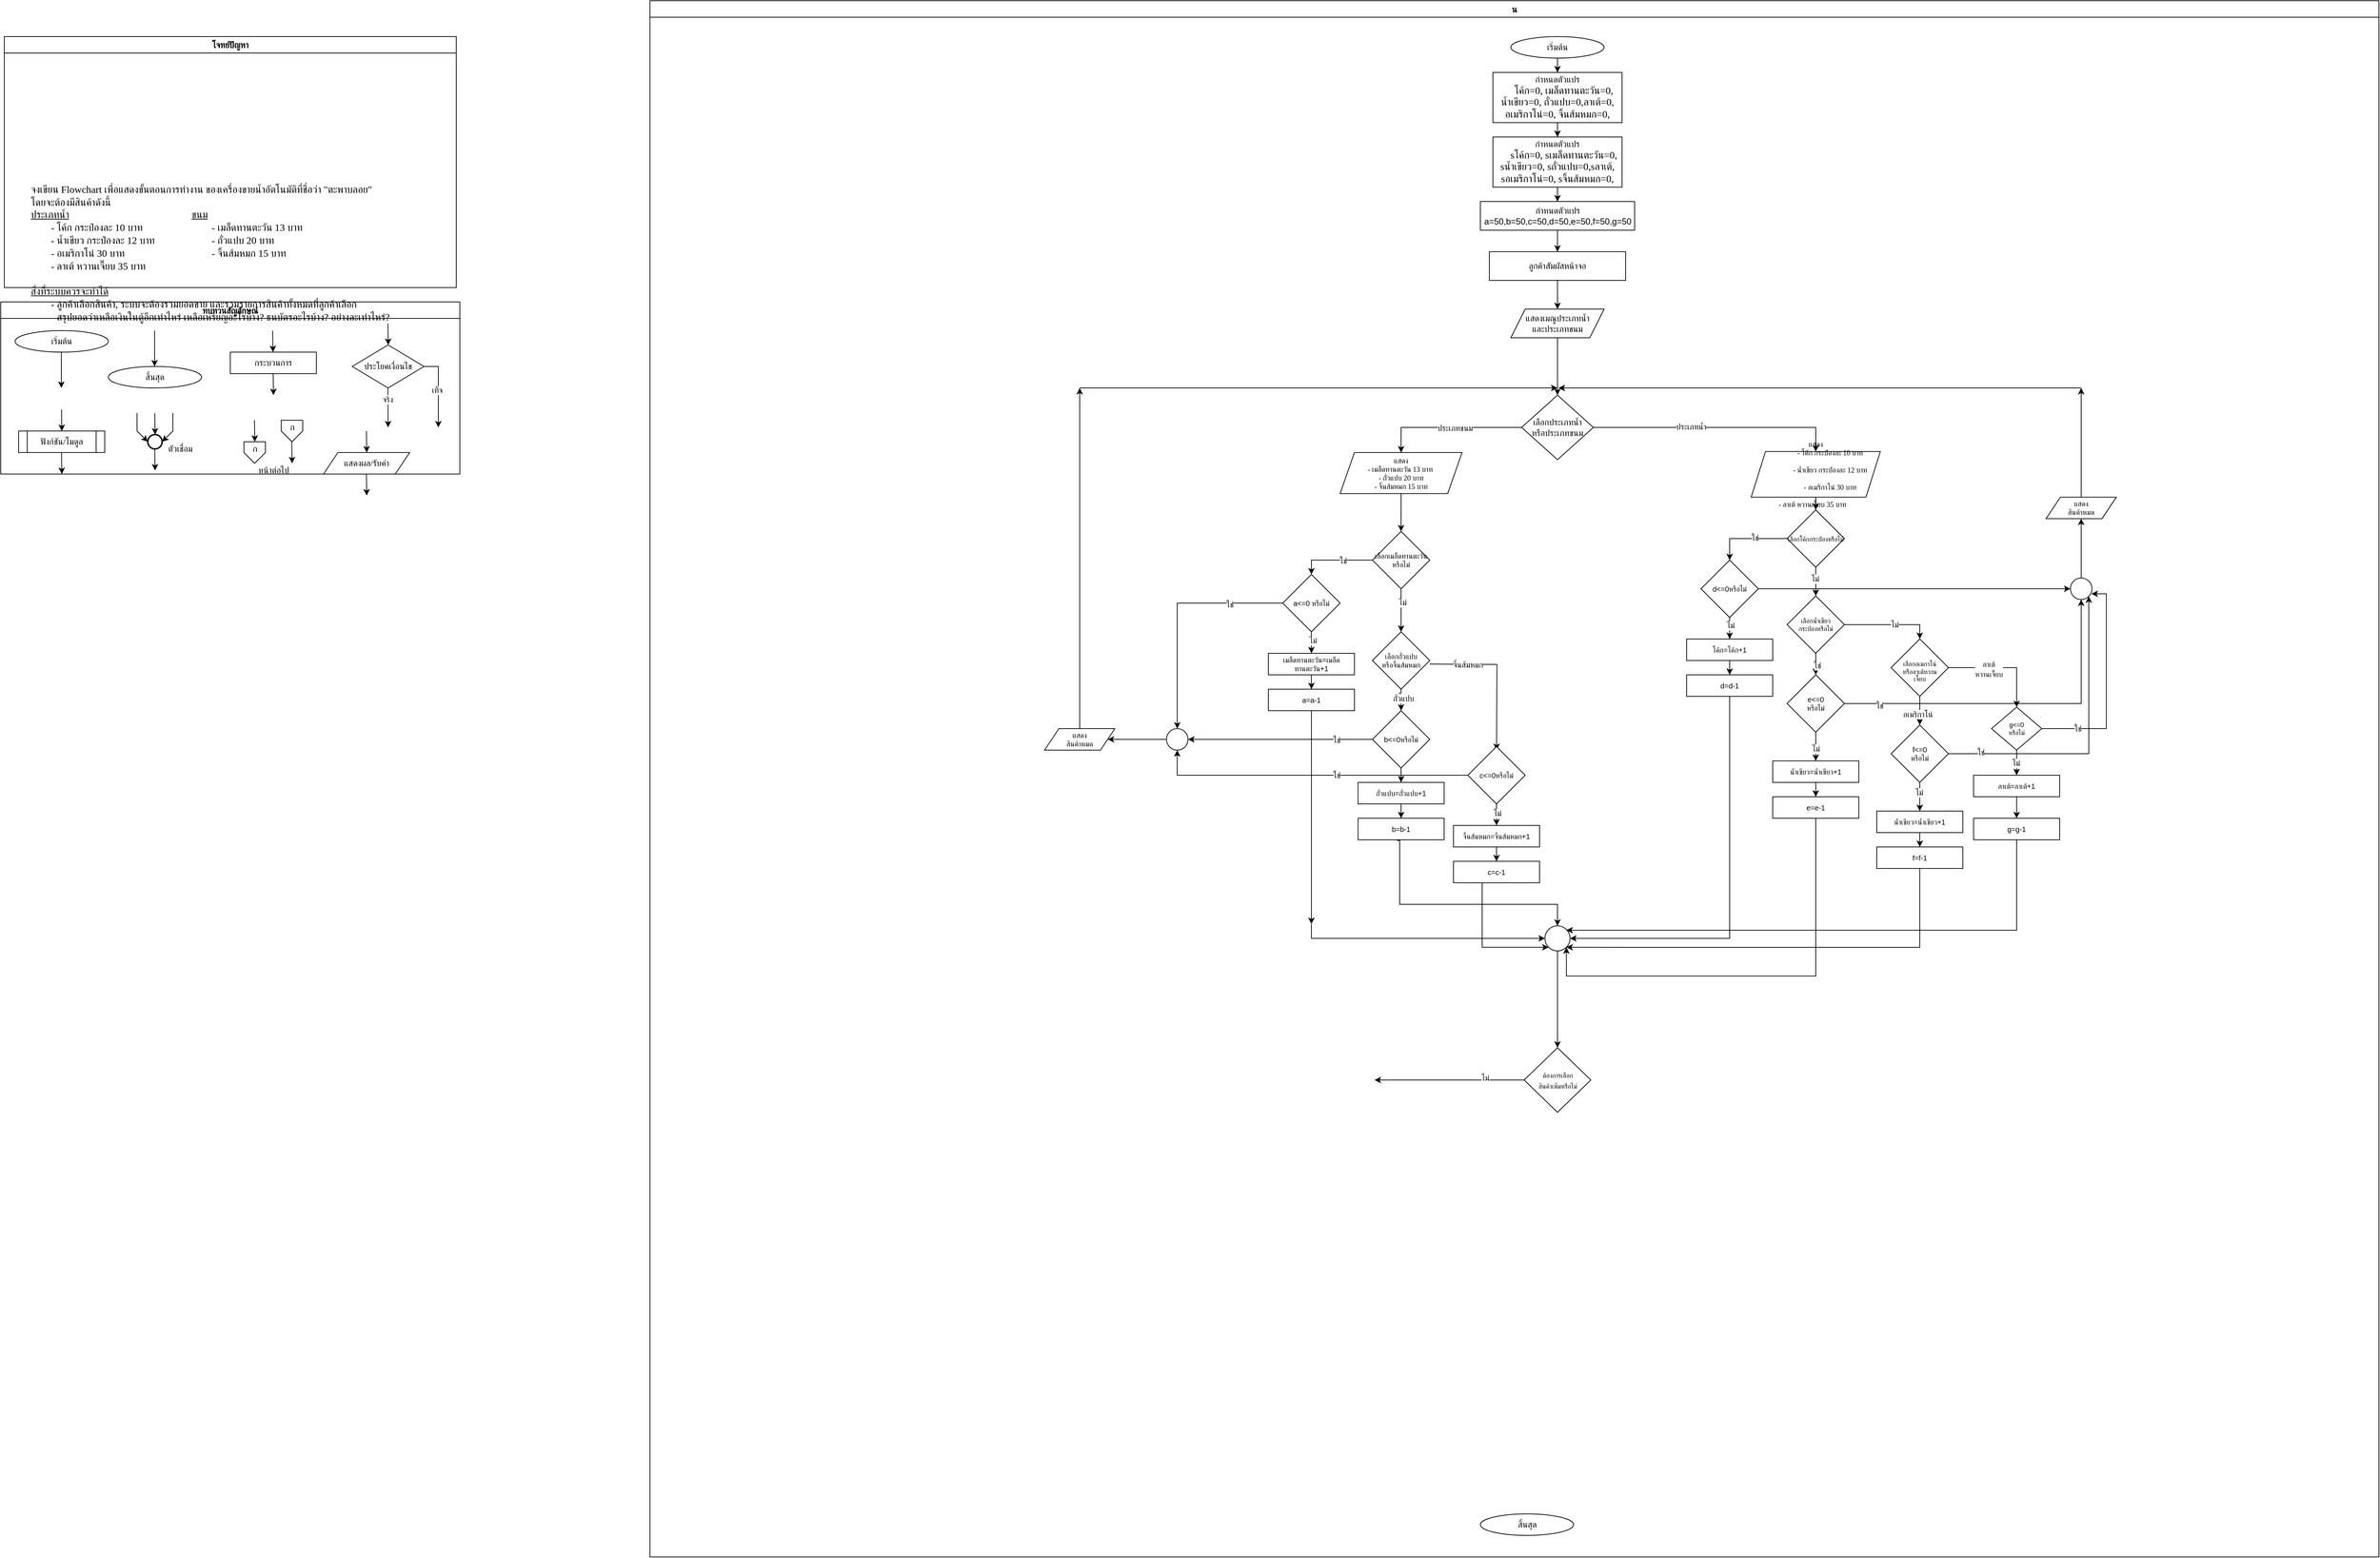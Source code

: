 <mxfile version="28.0.4">
  <diagram name="Page-1" id="Xa4HiU06uu2VXl8qRVdY">
    <mxGraphModel dx="4051" dy="2982" grid="1" gridSize="10" guides="1" tooltips="1" connect="1" arrows="1" fold="1" page="1" pageScale="1" pageWidth="850" pageHeight="1100" math="0" shadow="0">
      <root>
        <mxCell id="0" />
        <mxCell id="1" parent="0" />
        <mxCell id="of-Or63fq2WvLNfduHY4-37" value="&lt;font data-font-src=&quot;https://fonts.googleapis.com/css?family=Sarabun&quot; face=&quot;Sarabun&quot;&gt;โจทย์ปัญหา&lt;/font&gt;" style="swimlane;whiteSpace=wrap;html=1;" parent="1" vertex="1">
          <mxGeometry x="-2040" y="-1070" width="630" height="350" as="geometry" />
        </mxCell>
        <mxCell id="of-Or63fq2WvLNfduHY4-34" value="น" style="swimlane;fontFamily=Sarabun;fontSource=https%3A%2F%2Ffonts.googleapis.com%2Fcss%3Ffamily%3DSarabun;" parent="1" vertex="1">
          <mxGeometry x="-1140" y="-1120" width="2410" height="2170" as="geometry" />
        </mxCell>
        <mxCell id="of-Or63fq2WvLNfduHY4-40" value="" style="edgeStyle=orthogonalEdgeStyle;rounded=0;orthogonalLoop=1;jettySize=auto;html=1;" parent="of-Or63fq2WvLNfduHY4-34" source="of-Or63fq2WvLNfduHY4-35" target="of-Or63fq2WvLNfduHY4-39" edge="1">
          <mxGeometry relative="1" as="geometry" />
        </mxCell>
        <mxCell id="of-Or63fq2WvLNfduHY4-35" value="&lt;font data-font-src=&quot;https://fonts.googleapis.com/css?family=Sarabun&quot; face=&quot;Sarabun&quot;&gt;เริ่มต้น&lt;/font&gt;" style="ellipse;whiteSpace=wrap;html=1;fontStyle=0" parent="of-Or63fq2WvLNfduHY4-34" vertex="1">
          <mxGeometry x="1200" y="50" width="130" height="30" as="geometry" />
        </mxCell>
        <mxCell id="of-Or63fq2WvLNfduHY4-36" value="&lt;font face=&quot;Sarabun&quot;&gt;สิ้นสุด&lt;/font&gt;" style="ellipse;whiteSpace=wrap;html=1;" parent="of-Or63fq2WvLNfduHY4-34" vertex="1">
          <mxGeometry x="1157.5" y="2110" width="130" height="30" as="geometry" />
        </mxCell>
        <mxCell id="WRIfh3sDyCiLUNuFMf4n-94" value="" style="edgeStyle=orthogonalEdgeStyle;rounded=0;orthogonalLoop=1;jettySize=auto;html=1;" edge="1" parent="of-Or63fq2WvLNfduHY4-34" source="of-Or63fq2WvLNfduHY4-39" target="of-Or63fq2WvLNfduHY4-47">
          <mxGeometry relative="1" as="geometry" />
        </mxCell>
        <mxCell id="of-Or63fq2WvLNfduHY4-39" value="กำหนดตัวแปร&lt;div&gt;&lt;span style=&quot;font-family: Sarabun; font-size: 14px; text-align: left; text-wrap-mode: nowrap;&quot;&gt;&amp;nbsp; &amp;nbsp; &amp;nbsp;โค้ก=0,&amp;nbsp;&lt;/span&gt;&lt;span style=&quot;font-family: Sarabun; font-size: 14px; text-align: left; text-wrap-mode: nowrap;&quot;&gt;เมล็ดทานตะวัน=0,&lt;/span&gt;&lt;br style=&quot;font-family: Sarabun; font-size: 14px; text-align: left; text-wrap-mode: nowrap;&quot;&gt;&lt;span style=&quot;font-family: Sarabun; font-size: 14px; text-align: left; text-wrap-mode: nowrap;&quot;&gt;น้ำเขียว=0,&amp;nbsp;&lt;/span&gt;&lt;span style=&quot;font-family: Sarabun; font-size: 14px; text-align: left; text-wrap-mode: nowrap;&quot;&gt;ถั่วแปบ=0,&lt;/span&gt;&lt;span style=&quot;font-family: Sarabun; font-size: 14px; text-align: left; text-wrap-mode: nowrap;&quot;&gt;ลาเต้=0,&lt;/span&gt;&lt;br style=&quot;font-family: Sarabun; font-size: 14px; text-align: left; text-wrap-mode: nowrap;&quot;&gt;&lt;span style=&quot;font-family: Sarabun; font-size: 14px; text-align: left; text-wrap-mode: nowrap;&quot;&gt;อเมริกาโน่=0,&amp;nbsp;&lt;/span&gt;&lt;span style=&quot;font-family: Sarabun; font-size: 14px; text-align: left; text-wrap-mode: nowrap;&quot;&gt;จิ้นส้มหมก=&lt;/span&gt;&lt;span style=&quot;font-family: Sarabun; font-size: 14px; text-align: left; text-wrap-mode: nowrap; background-color: transparent; color: light-dark(rgb(0, 0, 0), rgb(255, 255, 255));&quot;&gt;0,&lt;/span&gt;&lt;/div&gt;" style="whiteSpace=wrap;html=1;fontStyle=0" parent="of-Or63fq2WvLNfduHY4-34" vertex="1">
          <mxGeometry x="1175" y="100" width="180" height="70" as="geometry" />
        </mxCell>
        <mxCell id="of-Or63fq2WvLNfduHY4-104" value="" style="edgeStyle=orthogonalEdgeStyle;rounded=0;orthogonalLoop=1;jettySize=auto;html=1;" parent="of-Or63fq2WvLNfduHY4-34" source="of-Or63fq2WvLNfduHY4-47" target="of-Or63fq2WvLNfduHY4-103" edge="1">
          <mxGeometry relative="1" as="geometry" />
        </mxCell>
        <mxCell id="of-Or63fq2WvLNfduHY4-47" value="กำหนดตัวแปร&lt;div&gt;&lt;span style=&quot;font-family: Sarabun; font-size: 14px; text-align: left; text-wrap-mode: nowrap;&quot;&gt;&amp;nbsp; &amp;nbsp; &amp;nbsp;sโค้ก=0, s&lt;/span&gt;&lt;span style=&quot;font-family: Sarabun; font-size: 14px; text-align: left; text-wrap-mode: nowrap;&quot;&gt;เมล็ดทานตะวัน=0,&lt;/span&gt;&lt;br style=&quot;font-family: Sarabun; font-size: 14px; text-align: left; text-wrap-mode: nowrap;&quot;&gt;&lt;span style=&quot;font-family: Sarabun; font-size: 14px; text-align: left; text-wrap-mode: nowrap;&quot;&gt;sน้ำเขียว=0, s&lt;/span&gt;&lt;span style=&quot;font-family: Sarabun; font-size: 14px; text-align: left; text-wrap-mode: nowrap;&quot;&gt;ถั่วแปบ=0,sลาเต้,&lt;/span&gt;&lt;br style=&quot;font-family: Sarabun; font-size: 14px; text-align: left; text-wrap-mode: nowrap;&quot;&gt;&lt;span style=&quot;font-family: Sarabun; font-size: 14px; text-align: left; text-wrap-mode: nowrap;&quot;&gt;sอเมริกาโน่=0, s&lt;/span&gt;&lt;span style=&quot;font-family: Sarabun; font-size: 14px; text-align: left; text-wrap-mode: nowrap;&quot;&gt;จิ้นส้มหมก=0,&lt;/span&gt;&lt;/div&gt;" style="whiteSpace=wrap;html=1;fontStyle=0" parent="of-Or63fq2WvLNfduHY4-34" vertex="1">
          <mxGeometry x="1175" y="190" width="180" height="70" as="geometry" />
        </mxCell>
        <mxCell id="WRIfh3sDyCiLUNuFMf4n-103" value="" style="edgeStyle=orthogonalEdgeStyle;rounded=0;orthogonalLoop=1;jettySize=auto;html=1;" edge="1" parent="of-Or63fq2WvLNfduHY4-34" source="of-Or63fq2WvLNfduHY4-50" target="of-Or63fq2WvLNfduHY4-52">
          <mxGeometry relative="1" as="geometry" />
        </mxCell>
        <mxCell id="of-Or63fq2WvLNfduHY4-50" value="&lt;span&gt;ลูกค้าสัมผัสหน้าจอ&lt;/span&gt;" style="whiteSpace=wrap;html=1;fontStyle=0" parent="of-Or63fq2WvLNfduHY4-34" vertex="1">
          <mxGeometry x="1170" y="350" width="190" height="40" as="geometry" />
        </mxCell>
        <mxCell id="WRIfh3sDyCiLUNuFMf4n-97" value="" style="edgeStyle=orthogonalEdgeStyle;rounded=0;orthogonalLoop=1;jettySize=auto;html=1;entryX=0.5;entryY=0;entryDx=0;entryDy=0;" edge="1" parent="of-Or63fq2WvLNfduHY4-34" source="of-Or63fq2WvLNfduHY4-52" target="of-Or63fq2WvLNfduHY4-54">
          <mxGeometry relative="1" as="geometry">
            <mxPoint x="1265" y="570" as="targetPoint" />
          </mxGeometry>
        </mxCell>
        <mxCell id="of-Or63fq2WvLNfduHY4-52" value="&lt;div&gt;&lt;br&gt;&lt;/div&gt;&lt;div&gt;&lt;span style=&quot;background-color: transparent; color: light-dark(rgb(0, 0, 0), rgb(255, 255, 255));&quot;&gt;แสดงเมณูประเภทน้ำ&lt;/span&gt;&lt;/div&gt;&lt;div&gt;และประเภทขนม&lt;br&gt;&lt;div&gt;&lt;br&gt;&lt;/div&gt;&lt;/div&gt;" style="shape=parallelogram;perimeter=parallelogramPerimeter;whiteSpace=wrap;html=1;fixedSize=1;" parent="of-Or63fq2WvLNfduHY4-34" vertex="1">
          <mxGeometry x="1200" y="430" width="130" height="40" as="geometry" />
        </mxCell>
        <mxCell id="of-Or63fq2WvLNfduHY4-61" value="" style="edgeStyle=orthogonalEdgeStyle;rounded=0;orthogonalLoop=1;jettySize=auto;html=1;entryX=0.5;entryY=0;entryDx=0;entryDy=0;" parent="of-Or63fq2WvLNfduHY4-34" source="of-Or63fq2WvLNfduHY4-54" target="of-Or63fq2WvLNfduHY4-60" edge="1">
          <mxGeometry relative="1" as="geometry" />
        </mxCell>
        <mxCell id="of-Or63fq2WvLNfduHY4-64" value="ประเภทขนม" style="edgeLabel;html=1;align=center;verticalAlign=middle;resizable=0;points=[];" parent="of-Or63fq2WvLNfduHY4-61" vertex="1" connectable="0">
          <mxGeometry x="-0.085" y="1" relative="1" as="geometry">
            <mxPoint as="offset" />
          </mxGeometry>
        </mxCell>
        <mxCell id="of-Or63fq2WvLNfduHY4-63" value="" style="edgeStyle=orthogonalEdgeStyle;rounded=0;orthogonalLoop=1;jettySize=auto;html=1;entryX=0.5;entryY=0;entryDx=0;entryDy=0;exitX=1;exitY=0.5;exitDx=0;exitDy=0;" parent="of-Or63fq2WvLNfduHY4-34" source="of-Or63fq2WvLNfduHY4-54" target="of-Or63fq2WvLNfduHY4-62" edge="1">
          <mxGeometry relative="1" as="geometry">
            <mxPoint x="1460" y="600" as="sourcePoint" />
            <mxPoint x="1655" y="600" as="targetPoint" />
          </mxGeometry>
        </mxCell>
        <mxCell id="of-Or63fq2WvLNfduHY4-65" value="ประเภทน้ำ" style="edgeLabel;html=1;align=center;verticalAlign=middle;resizable=0;points=[];" parent="of-Or63fq2WvLNfduHY4-63" vertex="1" connectable="0">
          <mxGeometry x="-0.211" y="1" relative="1" as="geometry">
            <mxPoint as="offset" />
          </mxGeometry>
        </mxCell>
        <mxCell id="of-Or63fq2WvLNfduHY4-54" value="เลือกประเภทน้ำ&lt;div&gt;หรือประเภทขนม&lt;/div&gt;" style="rhombus;whiteSpace=wrap;html=1;" parent="of-Or63fq2WvLNfduHY4-34" vertex="1">
          <mxGeometry x="1215" y="550" width="100" height="90" as="geometry" />
        </mxCell>
        <mxCell id="of-Or63fq2WvLNfduHY4-67" value="" style="edgeStyle=orthogonalEdgeStyle;rounded=0;orthogonalLoop=1;jettySize=auto;html=1;" parent="of-Or63fq2WvLNfduHY4-34" source="of-Or63fq2WvLNfduHY4-60" target="of-Or63fq2WvLNfduHY4-66" edge="1">
          <mxGeometry relative="1" as="geometry" />
        </mxCell>
        <mxCell id="of-Or63fq2WvLNfduHY4-60" value="&lt;font&gt;แสดง&lt;/font&gt;&lt;div&gt;&lt;font&gt;&lt;span style=&quot;font-family: Sarabun; text-align: left; text-wrap-mode: nowrap;&quot;&gt;- เมล็ดทานตะวัน 13 บาท&amp;nbsp;&lt;/span&gt;&lt;br style=&quot;font-family: Sarabun; text-align: left; text-wrap-mode: nowrap;&quot;&gt;&lt;span style=&quot;font-family: Sarabun; text-align: left; text-wrap-mode: nowrap;&quot;&gt;- ถั่วแปบ 20 บาท&lt;/span&gt;&lt;br style=&quot;font-family: Sarabun; text-align: left; text-wrap-mode: nowrap;&quot;&gt;&lt;span style=&quot;font-family: Sarabun; text-align: left; text-wrap-mode: nowrap;&quot;&gt;- จิ้นส้มหมก 15 บาท&lt;/span&gt;&lt;/font&gt;&lt;/div&gt;" style="shape=parallelogram;perimeter=parallelogramPerimeter;whiteSpace=wrap;html=1;fixedSize=1;fontSize=10;" parent="of-Or63fq2WvLNfduHY4-34" vertex="1">
          <mxGeometry x="962" y="630.0" width="170" height="57.19" as="geometry" />
        </mxCell>
        <mxCell id="of-Or63fq2WvLNfduHY4-110" value="" style="edgeStyle=orthogonalEdgeStyle;rounded=0;orthogonalLoop=1;jettySize=auto;html=1;" parent="of-Or63fq2WvLNfduHY4-34" source="of-Or63fq2WvLNfduHY4-62" target="of-Or63fq2WvLNfduHY4-68" edge="1">
          <mxGeometry relative="1" as="geometry" />
        </mxCell>
        <mxCell id="of-Or63fq2WvLNfduHY4-62" value="&lt;font&gt;แสดง&lt;/font&gt;&lt;div&gt;&lt;span style=&quot;font-family: Sarabun; text-align: left; text-wrap-mode: nowrap;&quot;&gt;&amp;nbsp; &amp;nbsp; &amp;nbsp; &amp;nbsp; &amp;nbsp; &amp;nbsp; &amp;nbsp; &amp;nbsp; - โค้ก กระป๋องละ 10 บาท&lt;/span&gt;&lt;span style=&quot;font-family: Sarabun; text-align: left; white-space: pre;&quot;&gt;&#x9;&lt;/span&gt;&lt;span style=&quot;font-family: Sarabun; text-align: left; white-space: pre;&quot;&gt;&#x9;&lt;/span&gt;&lt;span style=&quot;font-family: Sarabun; text-align: left; white-space: pre;&quot;&gt;&#x9;&lt;/span&gt;&lt;span style=&quot;font-family: Sarabun; text-align: left; white-space: pre;&quot;&gt;&#x9;&lt;/span&gt;&lt;br style=&quot;font-family: Sarabun; text-align: left; text-wrap-mode: nowrap;&quot;&gt;&lt;span style=&quot;font-family: Sarabun; text-align: left; text-wrap-mode: nowrap;&quot;&gt;&amp;nbsp; &lt;span style=&quot;white-space: pre;&quot;&gt;&#x9;&lt;/span&gt;&lt;span style=&quot;white-space: pre;&quot;&gt;&#x9;&lt;/span&gt;- น้ำเขียว กระป๋องละ 12 บาท&lt;/span&gt;&lt;span style=&quot;font-family: Sarabun; text-align: left; white-space: pre;&quot;&gt;&#x9;&lt;/span&gt;&lt;span style=&quot;font-family: Sarabun; text-align: left; white-space: pre;&quot;&gt;&#x9;&lt;/span&gt;&lt;span style=&quot;font-family: Sarabun; text-align: left; white-space: pre;&quot;&gt;&#x9;&lt;/span&gt;&lt;br style=&quot;font-family: Sarabun; text-align: left; text-wrap-mode: nowrap;&quot;&gt;&lt;span style=&quot;font-family: Sarabun; text-align: left; text-wrap-mode: nowrap;&quot;&gt;&lt;span style=&quot;white-space: pre;&quot;&gt;&#x9;&lt;/span&gt;&lt;span style=&quot;white-space: pre;&quot;&gt;&#x9;&lt;/span&gt;- อเมริกาโน่ 30 บาท&lt;/span&gt;&lt;span style=&quot;font-family: Sarabun; text-align: left; white-space: pre;&quot;&gt;&#x9;&lt;/span&gt;&lt;span style=&quot;font-family: Sarabun; text-align: left; white-space: pre;&quot;&gt;&#x9;&lt;/span&gt;&lt;span style=&quot;font-family: Sarabun; text-align: left; white-space: pre;&quot;&gt;&#x9;&lt;/span&gt;&lt;span style=&quot;font-family: Sarabun; text-align: left; white-space: pre;&quot;&gt;&#x9;&lt;/span&gt;&lt;span style=&quot;font-family: Sarabun; text-align: left; white-space: pre;&quot;&gt;&#x9;&lt;/span&gt;&lt;/div&gt;&lt;div style=&quot;text-align: center;&quot;&gt;&lt;span style=&quot;background-color: transparent; color: light-dark(rgb(0, 0, 0), rgb(255, 255, 255)); text-align: left;&quot;&gt;&amp;nbsp; &amp;nbsp;&lt;/span&gt;&lt;span style=&quot;background-color: transparent; color: light-dark(rgb(0, 0, 0), rgb(255, 255, 255)); text-wrap-mode: nowrap; font-family: Sarabun; text-align: left;&quot;&gt;- ลาเต้ หวานเจี๊ยบ 35 บาท&lt;/span&gt;&lt;span style=&quot;background-color: transparent; color: light-dark(rgb(0, 0, 0), rgb(255, 255, 255)); font-family: Sarabun; text-align: left; white-space: pre;&quot;&gt;&#x9;&lt;/span&gt;&lt;/div&gt;" style="shape=parallelogram;perimeter=parallelogramPerimeter;whiteSpace=wrap;html=1;fixedSize=1;fontSize=10;" parent="of-Or63fq2WvLNfduHY4-34" vertex="1">
          <mxGeometry x="1535" y="628.6" width="180" height="63.59" as="geometry" />
        </mxCell>
        <mxCell id="of-Or63fq2WvLNfduHY4-115" value="" style="edgeStyle=orthogonalEdgeStyle;rounded=0;orthogonalLoop=1;jettySize=auto;html=1;entryX=0.5;entryY=0;entryDx=0;entryDy=0;" parent="of-Or63fq2WvLNfduHY4-34" source="of-Or63fq2WvLNfduHY4-66" target="of-Or63fq2WvLNfduHY4-114" edge="1">
          <mxGeometry relative="1" as="geometry" />
        </mxCell>
        <mxCell id="of-Or63fq2WvLNfduHY4-116" value="ใช่" style="edgeLabel;html=1;align=center;verticalAlign=middle;resizable=0;points=[];" parent="of-Or63fq2WvLNfduHY4-115" vertex="1" connectable="0">
          <mxGeometry x="-0.209" y="1" relative="1" as="geometry">
            <mxPoint as="offset" />
          </mxGeometry>
        </mxCell>
        <mxCell id="of-Or63fq2WvLNfduHY4-118" value="" style="edgeStyle=orthogonalEdgeStyle;rounded=0;orthogonalLoop=1;jettySize=auto;html=1;" parent="of-Or63fq2WvLNfduHY4-34" source="of-Or63fq2WvLNfduHY4-66" target="of-Or63fq2WvLNfduHY4-117" edge="1">
          <mxGeometry relative="1" as="geometry" />
        </mxCell>
        <mxCell id="of-Or63fq2WvLNfduHY4-119" value="ไม่" style="edgeLabel;html=1;align=center;verticalAlign=middle;resizable=0;points=[];" parent="of-Or63fq2WvLNfduHY4-118" vertex="1" connectable="0">
          <mxGeometry x="-0.387" y="2" relative="1" as="geometry">
            <mxPoint as="offset" />
          </mxGeometry>
        </mxCell>
        <mxCell id="of-Or63fq2WvLNfduHY4-66" value="เลือกเมล็ดทานตะวัน&lt;div&gt;หรือไม่&lt;/div&gt;" style="rhombus;whiteSpace=wrap;html=1;fontSize=10;" parent="of-Or63fq2WvLNfduHY4-34" vertex="1">
          <mxGeometry x="1007" y="740.005" width="80" height="80" as="geometry" />
        </mxCell>
        <mxCell id="of-Or63fq2WvLNfduHY4-108" value="" style="edgeStyle=orthogonalEdgeStyle;rounded=0;orthogonalLoop=1;jettySize=auto;html=1;entryX=0.5;entryY=0;entryDx=0;entryDy=0;" parent="of-Or63fq2WvLNfduHY4-34" source="of-Or63fq2WvLNfduHY4-68" edge="1" target="WRIfh3sDyCiLUNuFMf4n-5">
          <mxGeometry relative="1" as="geometry">
            <mxPoint x="1625" y="845" as="targetPoint" />
          </mxGeometry>
        </mxCell>
        <mxCell id="WRIfh3sDyCiLUNuFMf4n-4" value="ไม่" style="edgeLabel;html=1;align=center;verticalAlign=middle;resizable=0;points=[];" vertex="1" connectable="0" parent="of-Or63fq2WvLNfduHY4-108">
          <mxGeometry x="-0.211" y="4" relative="1" as="geometry">
            <mxPoint x="-5" as="offset" />
          </mxGeometry>
        </mxCell>
        <mxCell id="WRIfh3sDyCiLUNuFMf4n-2" value="" style="edgeStyle=orthogonalEdgeStyle;rounded=0;orthogonalLoop=1;jettySize=auto;html=1;entryX=0.5;entryY=0;entryDx=0;entryDy=0;" edge="1" parent="of-Or63fq2WvLNfduHY4-34" source="of-Or63fq2WvLNfduHY4-68" target="WRIfh3sDyCiLUNuFMf4n-1">
          <mxGeometry relative="1" as="geometry" />
        </mxCell>
        <mxCell id="WRIfh3sDyCiLUNuFMf4n-3" value="ใช่" style="edgeLabel;html=1;align=center;verticalAlign=middle;resizable=0;points=[];" vertex="1" connectable="0" parent="WRIfh3sDyCiLUNuFMf4n-2">
          <mxGeometry x="-0.179" y="-1" relative="1" as="geometry">
            <mxPoint as="offset" />
          </mxGeometry>
        </mxCell>
        <mxCell id="of-Or63fq2WvLNfduHY4-68" value="&lt;font style=&quot;font-size: 9px;&quot;&gt;เลือกโค้กกระป๋องหรือไม่&lt;/font&gt;" style="rhombus;whiteSpace=wrap;html=1;fontSize=10;" parent="of-Or63fq2WvLNfduHY4-34" vertex="1">
          <mxGeometry x="1585" y="709.995" width="80" height="80" as="geometry" />
        </mxCell>
        <mxCell id="WRIfh3sDyCiLUNuFMf4n-95" value="" style="edgeStyle=orthogonalEdgeStyle;rounded=0;orthogonalLoop=1;jettySize=auto;html=1;" edge="1" parent="of-Or63fq2WvLNfduHY4-34" source="of-Or63fq2WvLNfduHY4-103" target="of-Or63fq2WvLNfduHY4-50">
          <mxGeometry relative="1" as="geometry" />
        </mxCell>
        <mxCell id="of-Or63fq2WvLNfduHY4-103" value="&lt;div&gt;&lt;br&gt;&lt;/div&gt;กำหนดตัวแปร&lt;div&gt;a=50,b=50,c=50,d=50,e=50,f=50,g=50&lt;/div&gt;&lt;div&gt;&lt;br&gt;&lt;/div&gt;" style="rounded=0;whiteSpace=wrap;html=1;" parent="of-Or63fq2WvLNfduHY4-34" vertex="1">
          <mxGeometry x="1157.5" y="280" width="215" height="40" as="geometry" />
        </mxCell>
        <mxCell id="of-Or63fq2WvLNfduHY4-121" value="" style="edgeStyle=orthogonalEdgeStyle;rounded=0;orthogonalLoop=1;jettySize=auto;html=1;" parent="of-Or63fq2WvLNfduHY4-34" source="of-Or63fq2WvLNfduHY4-114" target="of-Or63fq2WvLNfduHY4-120" edge="1">
          <mxGeometry relative="1" as="geometry" />
        </mxCell>
        <mxCell id="of-Or63fq2WvLNfduHY4-125" value="ไม่" style="edgeLabel;html=1;align=center;verticalAlign=middle;resizable=0;points=[];" parent="of-Or63fq2WvLNfduHY4-121" vertex="1" connectable="0">
          <mxGeometry x="0.12" y="-2" relative="1" as="geometry">
            <mxPoint as="offset" />
          </mxGeometry>
        </mxCell>
        <mxCell id="of-Or63fq2WvLNfduHY4-191" value="" style="edgeStyle=orthogonalEdgeStyle;rounded=0;orthogonalLoop=1;jettySize=auto;html=1;entryX=0.5;entryY=0;entryDx=0;entryDy=0;" parent="of-Or63fq2WvLNfduHY4-34" source="of-Or63fq2WvLNfduHY4-114" target="of-Or63fq2WvLNfduHY4-193" edge="1">
          <mxGeometry relative="1" as="geometry">
            <mxPoint x="730" y="1020" as="targetPoint" />
          </mxGeometry>
        </mxCell>
        <mxCell id="of-Or63fq2WvLNfduHY4-192" value="ใช่" style="edgeLabel;html=1;align=center;verticalAlign=middle;resizable=0;points=[];" parent="of-Or63fq2WvLNfduHY4-191" vertex="1" connectable="0">
          <mxGeometry x="-0.13" y="2" relative="1" as="geometry">
            <mxPoint x="66" as="offset" />
          </mxGeometry>
        </mxCell>
        <mxCell id="of-Or63fq2WvLNfduHY4-114" value="a&amp;lt;=0 หรือไม่" style="rhombus;whiteSpace=wrap;html=1;fontSize=10;" parent="of-Or63fq2WvLNfduHY4-34" vertex="1">
          <mxGeometry x="882" y="800.005" width="80" height="80" as="geometry" />
        </mxCell>
        <mxCell id="of-Or63fq2WvLNfduHY4-129" value="" style="edgeStyle=orthogonalEdgeStyle;rounded=0;orthogonalLoop=1;jettySize=auto;html=1;entryX=0.5;entryY=0;entryDx=0;entryDy=0;" parent="of-Or63fq2WvLNfduHY4-34" edge="1">
          <mxGeometry relative="1" as="geometry">
            <mxPoint x="1087.002" y="925.003" as="sourcePoint" />
            <mxPoint x="1180.05" y="1044.95" as="targetPoint" />
          </mxGeometry>
        </mxCell>
        <mxCell id="of-Or63fq2WvLNfduHY4-182" value="จิ้นส้มหมก" style="edgeLabel;html=1;align=center;verticalAlign=middle;resizable=0;points=[];" parent="of-Or63fq2WvLNfduHY4-129" vertex="1" connectable="0">
          <mxGeometry x="-0.194" y="-2" relative="1" as="geometry">
            <mxPoint x="-33" y="-2" as="offset" />
          </mxGeometry>
        </mxCell>
        <mxCell id="of-Or63fq2WvLNfduHY4-132" value="" style="edgeStyle=orthogonalEdgeStyle;rounded=0;orthogonalLoop=1;jettySize=auto;html=1;" parent="of-Or63fq2WvLNfduHY4-34" source="of-Or63fq2WvLNfduHY4-117" target="of-Or63fq2WvLNfduHY4-131" edge="1">
          <mxGeometry relative="1" as="geometry" />
        </mxCell>
        <mxCell id="of-Or63fq2WvLNfduHY4-159" value="ใช่" style="edgeLabel;html=1;align=center;verticalAlign=middle;resizable=0;points=[];" parent="of-Or63fq2WvLNfduHY4-132" vertex="1" connectable="0">
          <mxGeometry x="0.171" y="-1" relative="1" as="geometry">
            <mxPoint as="offset" />
          </mxGeometry>
        </mxCell>
        <mxCell id="of-Or63fq2WvLNfduHY4-194" value="ถั่วแปบ" style="edgeLabel;html=1;align=center;verticalAlign=middle;resizable=0;points=[];" parent="of-Or63fq2WvLNfduHY4-132" vertex="1" connectable="0">
          <mxGeometry x="0.293" y="3" relative="1" as="geometry">
            <mxPoint as="offset" />
          </mxGeometry>
        </mxCell>
        <mxCell id="of-Or63fq2WvLNfduHY4-117" value="เลือกถั่วแปบ&lt;div&gt;หรือจิ้นส้มหมก&lt;/div&gt;" style="rhombus;whiteSpace=wrap;html=1;fontSize=10;" parent="of-Or63fq2WvLNfduHY4-34" vertex="1">
          <mxGeometry x="1007" y="880.005" width="80" height="80" as="geometry" />
        </mxCell>
        <mxCell id="of-Or63fq2WvLNfduHY4-127" value="" style="edgeStyle=orthogonalEdgeStyle;rounded=0;orthogonalLoop=1;jettySize=auto;html=1;" parent="of-Or63fq2WvLNfduHY4-34" source="of-Or63fq2WvLNfduHY4-120" target="of-Or63fq2WvLNfduHY4-126" edge="1">
          <mxGeometry relative="1" as="geometry" />
        </mxCell>
        <mxCell id="of-Or63fq2WvLNfduHY4-120" value="เมล็ดทานตะวัน=เมล็ดทานตะวัน+1" style="whiteSpace=wrap;html=1;fontSize=10;" parent="of-Or63fq2WvLNfduHY4-34" vertex="1">
          <mxGeometry x="862" y="910" width="120" height="30" as="geometry" />
        </mxCell>
        <mxCell id="of-Or63fq2WvLNfduHY4-198" value="" style="edgeStyle=orthogonalEdgeStyle;rounded=0;orthogonalLoop=1;jettySize=auto;html=1;" parent="of-Or63fq2WvLNfduHY4-34" source="of-Or63fq2WvLNfduHY4-122" edge="1">
          <mxGeometry relative="1" as="geometry">
            <mxPoint x="599" y="540" as="targetPoint" />
          </mxGeometry>
        </mxCell>
        <mxCell id="of-Or63fq2WvLNfduHY4-122" value="แสดง&lt;div&gt;สินค้าหมด&lt;/div&gt;" style="shape=parallelogram;perimeter=parallelogramPerimeter;whiteSpace=wrap;html=1;fixedSize=1;fontSize=10;" parent="of-Or63fq2WvLNfduHY4-34" vertex="1">
          <mxGeometry x="550" y="1015.01" width="98" height="30" as="geometry" />
        </mxCell>
        <mxCell id="WRIfh3sDyCiLUNuFMf4n-89" value="" style="edgeStyle=orthogonalEdgeStyle;rounded=0;orthogonalLoop=1;jettySize=auto;html=1;" edge="1" parent="of-Or63fq2WvLNfduHY4-34" source="of-Or63fq2WvLNfduHY4-126">
          <mxGeometry relative="1" as="geometry">
            <mxPoint x="922" y="1287.5" as="targetPoint" />
          </mxGeometry>
        </mxCell>
        <mxCell id="of-Or63fq2WvLNfduHY4-126" value="a=a-1" style="whiteSpace=wrap;html=1;fontSize=10;" parent="of-Or63fq2WvLNfduHY4-34" vertex="1">
          <mxGeometry x="862" y="960.01" width="120" height="30" as="geometry" />
        </mxCell>
        <mxCell id="of-Or63fq2WvLNfduHY4-137" value="" style="edgeStyle=orthogonalEdgeStyle;rounded=0;orthogonalLoop=1;jettySize=auto;html=1;entryX=0.5;entryY=0;entryDx=0;entryDy=0;" parent="of-Or63fq2WvLNfduHY4-34" source="of-Or63fq2WvLNfduHY4-131" target="of-Or63fq2WvLNfduHY4-135" edge="1">
          <mxGeometry relative="1" as="geometry" />
        </mxCell>
        <mxCell id="of-Or63fq2WvLNfduHY4-187" value="" style="edgeStyle=orthogonalEdgeStyle;rounded=0;orthogonalLoop=1;jettySize=auto;html=1;entryX=1;entryY=0.5;entryDx=0;entryDy=0;" parent="of-Or63fq2WvLNfduHY4-34" source="of-Or63fq2WvLNfduHY4-131" target="of-Or63fq2WvLNfduHY4-193" edge="1">
          <mxGeometry relative="1" as="geometry">
            <mxPoint x="750" y="1030" as="targetPoint" />
          </mxGeometry>
        </mxCell>
        <mxCell id="of-Or63fq2WvLNfduHY4-188" value="ใช่" style="edgeLabel;html=1;align=center;verticalAlign=middle;resizable=0;points=[];" parent="of-Or63fq2WvLNfduHY4-187" vertex="1" connectable="0">
          <mxGeometry x="-0.606" y="1" relative="1" as="geometry">
            <mxPoint as="offset" />
          </mxGeometry>
        </mxCell>
        <mxCell id="of-Or63fq2WvLNfduHY4-131" value="b&amp;lt;=0หรือไม่" style="rhombus;whiteSpace=wrap;html=1;fontSize=10;" parent="of-Or63fq2WvLNfduHY4-34" vertex="1">
          <mxGeometry x="1007" y="990.015" width="80" height="80" as="geometry" />
        </mxCell>
        <mxCell id="of-Or63fq2WvLNfduHY4-138" value="" style="edgeStyle=orthogonalEdgeStyle;rounded=0;orthogonalLoop=1;jettySize=auto;html=1;" parent="of-Or63fq2WvLNfduHY4-34" source="of-Or63fq2WvLNfduHY4-135" target="of-Or63fq2WvLNfduHY4-136" edge="1">
          <mxGeometry relative="1" as="geometry" />
        </mxCell>
        <mxCell id="of-Or63fq2WvLNfduHY4-135" value="ถั่วแปบ=ถั่วแปบ+1" style="whiteSpace=wrap;html=1;fontSize=10;" parent="of-Or63fq2WvLNfduHY4-34" vertex="1">
          <mxGeometry x="987" y="1090" width="120" height="30" as="geometry" />
        </mxCell>
        <mxCell id="of-Or63fq2WvLNfduHY4-177" value="" style="edgeStyle=orthogonalEdgeStyle;rounded=0;orthogonalLoop=1;jettySize=auto;html=1;entryX=0.5;entryY=0;entryDx=0;entryDy=0;" parent="of-Or63fq2WvLNfduHY4-34" edge="1" target="of-Or63fq2WvLNfduHY4-184">
          <mxGeometry relative="1" as="geometry">
            <mxPoint x="1042.043" y="1170" as="sourcePoint" />
            <mxPoint x="1045" y="1260" as="targetPoint" />
            <Array as="points">
              <mxPoint x="1042" y="1171" />
              <mxPoint x="1045" y="1171" />
              <mxPoint x="1045" y="1260" />
            </Array>
          </mxGeometry>
        </mxCell>
        <mxCell id="of-Or63fq2WvLNfduHY4-136" value="b=b-1" style="whiteSpace=wrap;html=1;fontSize=10;" parent="of-Or63fq2WvLNfduHY4-34" vertex="1">
          <mxGeometry x="987" y="1140" width="120" height="30" as="geometry" />
        </mxCell>
        <mxCell id="of-Or63fq2WvLNfduHY4-156" value="" style="edgeStyle=orthogonalEdgeStyle;rounded=0;orthogonalLoop=1;jettySize=auto;html=1;" parent="of-Or63fq2WvLNfduHY4-34" source="of-Or63fq2WvLNfduHY4-153" target="of-Or63fq2WvLNfduHY4-155" edge="1">
          <mxGeometry relative="1" as="geometry" />
        </mxCell>
        <mxCell id="of-Or63fq2WvLNfduHY4-153" value="จิ้นส้มหมก=จิ้นส้มหมก+1" style="whiteSpace=wrap;html=1;fontSize=10;" parent="of-Or63fq2WvLNfduHY4-34" vertex="1">
          <mxGeometry x="1120" y="1150" width="120" height="30" as="geometry" />
        </mxCell>
        <mxCell id="WRIfh3sDyCiLUNuFMf4n-93" value="" style="edgeStyle=orthogonalEdgeStyle;rounded=0;orthogonalLoop=1;jettySize=auto;html=1;entryX=0;entryY=1;entryDx=0;entryDy=0;" edge="1" parent="of-Or63fq2WvLNfduHY4-34" source="of-Or63fq2WvLNfduHY4-155" target="of-Or63fq2WvLNfduHY4-184">
          <mxGeometry relative="1" as="geometry">
            <mxPoint x="1180" y="1350" as="targetPoint" />
            <Array as="points">
              <mxPoint x="1160" y="1320" />
            </Array>
          </mxGeometry>
        </mxCell>
        <mxCell id="of-Or63fq2WvLNfduHY4-155" value="c=c-1" style="whiteSpace=wrap;html=1;fontSize=10;" parent="of-Or63fq2WvLNfduHY4-34" vertex="1">
          <mxGeometry x="1120" y="1200" width="120" height="30" as="geometry" />
        </mxCell>
        <mxCell id="of-Or63fq2WvLNfduHY4-171" value="" style="edgeStyle=orthogonalEdgeStyle;rounded=0;orthogonalLoop=1;jettySize=auto;html=1;entryX=0.5;entryY=0;entryDx=0;entryDy=0;" parent="of-Or63fq2WvLNfduHY4-34" source="of-Or63fq2WvLNfduHY4-167" target="of-Or63fq2WvLNfduHY4-153" edge="1">
          <mxGeometry relative="1" as="geometry" />
        </mxCell>
        <mxCell id="CV8JPxTUxD7DSwnHUK7A-1" value="ไม่" style="edgeLabel;html=1;align=center;verticalAlign=middle;resizable=0;points=[];" parent="of-Or63fq2WvLNfduHY4-171" vertex="1" connectable="0">
          <mxGeometry x="0.097" y="-1" relative="1" as="geometry">
            <mxPoint as="offset" />
          </mxGeometry>
        </mxCell>
        <mxCell id="of-Or63fq2WvLNfduHY4-167" value="c&amp;lt;=0หรือไม่" style="rhombus;whiteSpace=wrap;html=1;fontSize=10;" parent="of-Or63fq2WvLNfduHY4-34" vertex="1">
          <mxGeometry x="1140" y="1040" width="80" height="80" as="geometry" />
        </mxCell>
        <mxCell id="of-Or63fq2WvLNfduHY4-203" value="" style="edgeStyle=orthogonalEdgeStyle;rounded=0;orthogonalLoop=1;jettySize=auto;html=1;" parent="of-Or63fq2WvLNfduHY4-34" source="of-Or63fq2WvLNfduHY4-184" target="of-Or63fq2WvLNfduHY4-204" edge="1">
          <mxGeometry relative="1" as="geometry">
            <mxPoint x="1047" y="1470" as="targetPoint" />
          </mxGeometry>
        </mxCell>
        <mxCell id="of-Or63fq2WvLNfduHY4-184" value="" style="ellipse;whiteSpace=wrap;html=1;aspect=fixed;" parent="of-Or63fq2WvLNfduHY4-34" vertex="1">
          <mxGeometry x="1247.5" y="1290" width="35" height="35" as="geometry" />
        </mxCell>
        <mxCell id="of-Or63fq2WvLNfduHY4-196" value="" style="edgeStyle=orthogonalEdgeStyle;rounded=0;orthogonalLoop=1;jettySize=auto;html=1;" parent="of-Or63fq2WvLNfduHY4-34" source="of-Or63fq2WvLNfduHY4-193" target="of-Or63fq2WvLNfduHY4-122" edge="1">
          <mxGeometry relative="1" as="geometry" />
        </mxCell>
        <mxCell id="of-Or63fq2WvLNfduHY4-193" value="" style="ellipse;whiteSpace=wrap;html=1;aspect=fixed;" parent="of-Or63fq2WvLNfduHY4-34" vertex="1">
          <mxGeometry x="720" y="1015.01" width="30" height="30" as="geometry" />
        </mxCell>
        <mxCell id="of-Or63fq2WvLNfduHY4-185" value="" style="edgeStyle=orthogonalEdgeStyle;rounded=0;orthogonalLoop=1;jettySize=auto;html=1;entryX=0.5;entryY=1;entryDx=0;entryDy=0;" parent="of-Or63fq2WvLNfduHY4-34" source="of-Or63fq2WvLNfduHY4-167" target="of-Or63fq2WvLNfduHY4-193" edge="1">
          <mxGeometry relative="1" as="geometry">
            <mxPoint x="730" y="1080" as="targetPoint" />
            <Array as="points">
              <mxPoint x="735" y="1080" />
            </Array>
          </mxGeometry>
        </mxCell>
        <mxCell id="of-Or63fq2WvLNfduHY4-189" value="ใช่" style="edgeLabel;html=1;align=center;verticalAlign=middle;resizable=0;points=[];" parent="of-Or63fq2WvLNfduHY4-185" vertex="1" connectable="0">
          <mxGeometry x="-0.093" y="-2" relative="1" as="geometry">
            <mxPoint x="16" y="2" as="offset" />
          </mxGeometry>
        </mxCell>
        <mxCell id="of-Or63fq2WvLNfduHY4-200" value="" style="edgeStyle=orthogonalEdgeStyle;rounded=0;orthogonalLoop=1;jettySize=auto;html=1;" parent="of-Or63fq2WvLNfduHY4-34" edge="1">
          <mxGeometry relative="1" as="geometry">
            <mxPoint x="599" y="540" as="sourcePoint" />
            <mxPoint x="1265" y="540" as="targetPoint" />
          </mxGeometry>
        </mxCell>
        <mxCell id="6MrMNqgfL7m1ftgdO51--7" value="" style="edgeStyle=orthogonalEdgeStyle;rounded=0;orthogonalLoop=1;jettySize=auto;html=1;" parent="of-Or63fq2WvLNfduHY4-34" source="of-Or63fq2WvLNfduHY4-204" edge="1">
          <mxGeometry relative="1" as="geometry">
            <mxPoint x="1010" y="1505" as="targetPoint" />
            <Array as="points">
              <mxPoint x="1080" y="1505" />
              <mxPoint x="1080" y="1505" />
            </Array>
          </mxGeometry>
        </mxCell>
        <mxCell id="6MrMNqgfL7m1ftgdO51--8" value="ไม่" style="edgeLabel;html=1;align=center;verticalAlign=middle;resizable=0;points=[];" parent="6MrMNqgfL7m1ftgdO51--7" vertex="1" connectable="0">
          <mxGeometry x="-0.478" y="-3" relative="1" as="geometry">
            <mxPoint as="offset" />
          </mxGeometry>
        </mxCell>
        <mxCell id="of-Or63fq2WvLNfduHY4-204" value="&lt;font style=&quot;font-size: 9px;&quot;&gt;ต้องการเลือก&lt;/font&gt;&lt;div&gt;&lt;font style=&quot;font-size: 9px;&quot;&gt;สินค้าเพิ่มหรือไม่&lt;/font&gt;&lt;/div&gt;" style="rhombus;whiteSpace=wrap;html=1;" parent="of-Or63fq2WvLNfduHY4-34" vertex="1">
          <mxGeometry x="1218.5" y="1460" width="93" height="90" as="geometry" />
        </mxCell>
        <mxCell id="WRIfh3sDyCiLUNuFMf4n-9" value="" style="edgeStyle=orthogonalEdgeStyle;rounded=0;orthogonalLoop=1;jettySize=auto;html=1;" edge="1" parent="of-Or63fq2WvLNfduHY4-34" source="WRIfh3sDyCiLUNuFMf4n-1" target="WRIfh3sDyCiLUNuFMf4n-8">
          <mxGeometry relative="1" as="geometry" />
        </mxCell>
        <mxCell id="WRIfh3sDyCiLUNuFMf4n-10" value="ไม่" style="edgeLabel;html=1;align=center;verticalAlign=middle;resizable=0;points=[];" vertex="1" connectable="0" parent="WRIfh3sDyCiLUNuFMf4n-9">
          <mxGeometry x="0.215" y="1" relative="1" as="geometry">
            <mxPoint as="offset" />
          </mxGeometry>
        </mxCell>
        <mxCell id="WRIfh3sDyCiLUNuFMf4n-14" value="" style="edgeStyle=orthogonalEdgeStyle;rounded=0;orthogonalLoop=1;jettySize=auto;html=1;entryX=0;entryY=0.5;entryDx=0;entryDy=0;" edge="1" parent="of-Or63fq2WvLNfduHY4-34" source="WRIfh3sDyCiLUNuFMf4n-1" target="WRIfh3sDyCiLUNuFMf4n-68">
          <mxGeometry relative="1" as="geometry">
            <mxPoint x="1820" y="819.995" as="targetPoint" />
          </mxGeometry>
        </mxCell>
        <mxCell id="WRIfh3sDyCiLUNuFMf4n-1" value="d&amp;lt;=0หรือไม่" style="rhombus;whiteSpace=wrap;html=1;fontSize=10;" vertex="1" parent="of-Or63fq2WvLNfduHY4-34">
          <mxGeometry x="1465" y="779.995" width="80" height="80" as="geometry" />
        </mxCell>
        <mxCell id="WRIfh3sDyCiLUNuFMf4n-16" value="" style="edgeStyle=orthogonalEdgeStyle;rounded=0;orthogonalLoop=1;jettySize=auto;html=1;" edge="1" parent="of-Or63fq2WvLNfduHY4-34" source="WRIfh3sDyCiLUNuFMf4n-5" target="WRIfh3sDyCiLUNuFMf4n-15">
          <mxGeometry relative="1" as="geometry" />
        </mxCell>
        <mxCell id="WRIfh3sDyCiLUNuFMf4n-17" value="ใช่" style="edgeLabel;html=1;align=center;verticalAlign=middle;resizable=0;points=[];" vertex="1" connectable="0" parent="WRIfh3sDyCiLUNuFMf4n-16">
          <mxGeometry x="-0.063" y="-2" relative="1" as="geometry">
            <mxPoint as="offset" />
          </mxGeometry>
        </mxCell>
        <mxCell id="WRIfh3sDyCiLUNuFMf4n-29" value="" style="edgeStyle=orthogonalEdgeStyle;rounded=0;orthogonalLoop=1;jettySize=auto;html=1;entryX=0.5;entryY=0;entryDx=0;entryDy=0;" edge="1" parent="of-Or63fq2WvLNfduHY4-34" source="WRIfh3sDyCiLUNuFMf4n-5" target="WRIfh3sDyCiLUNuFMf4n-28">
          <mxGeometry relative="1" as="geometry" />
        </mxCell>
        <mxCell id="WRIfh3sDyCiLUNuFMf4n-30" value="ไม่" style="edgeLabel;html=1;align=center;verticalAlign=middle;resizable=0;points=[];" vertex="1" connectable="0" parent="WRIfh3sDyCiLUNuFMf4n-29">
          <mxGeometry x="0.108" relative="1" as="geometry">
            <mxPoint as="offset" />
          </mxGeometry>
        </mxCell>
        <mxCell id="WRIfh3sDyCiLUNuFMf4n-5" value="เลือกน้ำเขียว&lt;div&gt;กระป๋องหรือไม่&lt;/div&gt;" style="rhombus;whiteSpace=wrap;html=1;fontSize=9;" vertex="1" parent="of-Or63fq2WvLNfduHY4-34">
          <mxGeometry x="1585" y="830" width="80" height="80" as="geometry" />
        </mxCell>
        <mxCell id="WRIfh3sDyCiLUNuFMf4n-12" value="" style="edgeStyle=orthogonalEdgeStyle;rounded=0;orthogonalLoop=1;jettySize=auto;html=1;" edge="1" parent="of-Or63fq2WvLNfduHY4-34" source="WRIfh3sDyCiLUNuFMf4n-8" target="WRIfh3sDyCiLUNuFMf4n-11">
          <mxGeometry relative="1" as="geometry" />
        </mxCell>
        <mxCell id="WRIfh3sDyCiLUNuFMf4n-8" value="โค้ก=โค้ก+1" style="whiteSpace=wrap;html=1;fontSize=10;" vertex="1" parent="of-Or63fq2WvLNfduHY4-34">
          <mxGeometry x="1445" y="890" width="120" height="30" as="geometry" />
        </mxCell>
        <mxCell id="WRIfh3sDyCiLUNuFMf4n-84" value="" style="edgeStyle=orthogonalEdgeStyle;rounded=0;orthogonalLoop=1;jettySize=auto;html=1;entryX=1;entryY=0.5;entryDx=0;entryDy=0;exitX=0.5;exitY=1;exitDx=0;exitDy=0;" edge="1" parent="of-Or63fq2WvLNfduHY4-34" source="WRIfh3sDyCiLUNuFMf4n-11" target="of-Or63fq2WvLNfduHY4-184">
          <mxGeometry relative="1" as="geometry">
            <mxPoint x="1505" y="1290" as="targetPoint" />
          </mxGeometry>
        </mxCell>
        <mxCell id="WRIfh3sDyCiLUNuFMf4n-11" value="d=d-1" style="whiteSpace=wrap;html=1;fontSize=10;" vertex="1" parent="of-Or63fq2WvLNfduHY4-34">
          <mxGeometry x="1445" y="940" width="120" height="30" as="geometry" />
        </mxCell>
        <mxCell id="WRIfh3sDyCiLUNuFMf4n-32" value="" style="edgeStyle=orthogonalEdgeStyle;rounded=0;orthogonalLoop=1;jettySize=auto;html=1;entryX=0.5;entryY=0;entryDx=0;entryDy=0;" edge="1" parent="of-Or63fq2WvLNfduHY4-34" source="WRIfh3sDyCiLUNuFMf4n-15" target="WRIfh3sDyCiLUNuFMf4n-33">
          <mxGeometry relative="1" as="geometry">
            <mxPoint x="1625.0" y="1080.0" as="targetPoint" />
          </mxGeometry>
        </mxCell>
        <mxCell id="WRIfh3sDyCiLUNuFMf4n-43" value="ไม่" style="edgeLabel;html=1;align=center;verticalAlign=middle;resizable=0;points=[];" vertex="1" connectable="0" parent="WRIfh3sDyCiLUNuFMf4n-32">
          <mxGeometry x="0.532" relative="1" as="geometry">
            <mxPoint y="-8" as="offset" />
          </mxGeometry>
        </mxCell>
        <mxCell id="WRIfh3sDyCiLUNuFMf4n-42" value="" style="edgeStyle=orthogonalEdgeStyle;rounded=0;orthogonalLoop=1;jettySize=auto;html=1;exitX=1;exitY=0.5;exitDx=0;exitDy=0;entryX=0.5;entryY=1;entryDx=0;entryDy=0;" edge="1" parent="of-Or63fq2WvLNfduHY4-34" source="WRIfh3sDyCiLUNuFMf4n-15" target="WRIfh3sDyCiLUNuFMf4n-68">
          <mxGeometry relative="1" as="geometry">
            <mxPoint x="1680" y="1010" as="sourcePoint" />
            <mxPoint x="2100" y="980" as="targetPoint" />
            <Array as="points">
              <mxPoint x="1995" y="980" />
            </Array>
          </mxGeometry>
        </mxCell>
        <mxCell id="WRIfh3sDyCiLUNuFMf4n-63" value="ใช่" style="edgeLabel;html=1;align=center;verticalAlign=middle;resizable=0;points=[];" vertex="1" connectable="0" parent="WRIfh3sDyCiLUNuFMf4n-42">
          <mxGeometry x="-0.793" y="-3" relative="1" as="geometry">
            <mxPoint as="offset" />
          </mxGeometry>
        </mxCell>
        <mxCell id="WRIfh3sDyCiLUNuFMf4n-15" value="&lt;font size=&quot;1&quot;&gt;e&amp;lt;=0&lt;/font&gt;&lt;div&gt;&lt;font size=&quot;1&quot;&gt;หรือไม่&lt;/font&gt;&lt;/div&gt;" style="rhombus;whiteSpace=wrap;html=1;fontSize=9;" vertex="1" parent="of-Or63fq2WvLNfduHY4-34">
          <mxGeometry x="1585" y="940" width="80" height="80" as="geometry" />
        </mxCell>
        <mxCell id="WRIfh3sDyCiLUNuFMf4n-38" value="" style="edgeStyle=orthogonalEdgeStyle;rounded=0;orthogonalLoop=1;jettySize=auto;html=1;entryX=0.5;entryY=0;entryDx=0;entryDy=0;" edge="1" parent="of-Or63fq2WvLNfduHY4-34" source="WRIfh3sDyCiLUNuFMf4n-28" target="WRIfh3sDyCiLUNuFMf4n-41">
          <mxGeometry relative="1" as="geometry">
            <mxPoint x="1770" y="960.0" as="targetPoint" />
          </mxGeometry>
        </mxCell>
        <mxCell id="WRIfh3sDyCiLUNuFMf4n-40" value="อเมริกาโน่" style="edgeLabel;html=1;align=center;verticalAlign=middle;resizable=0;points=[];" vertex="1" connectable="0" parent="WRIfh3sDyCiLUNuFMf4n-38">
          <mxGeometry x="0.223" y="-3" relative="1" as="geometry">
            <mxPoint as="offset" />
          </mxGeometry>
        </mxCell>
        <mxCell id="WRIfh3sDyCiLUNuFMf4n-55" value="" style="edgeStyle=orthogonalEdgeStyle;rounded=0;orthogonalLoop=1;jettySize=auto;html=1;entryX=0.5;entryY=0;entryDx=0;entryDy=0;" edge="1" parent="of-Or63fq2WvLNfduHY4-34" source="WRIfh3sDyCiLUNuFMf4n-28" target="WRIfh3sDyCiLUNuFMf4n-54">
          <mxGeometry relative="1" as="geometry" />
        </mxCell>
        <mxCell id="WRIfh3sDyCiLUNuFMf4n-56" value="&lt;font style=&quot;font-size: 10px;&quot;&gt;ลาเต้&lt;/font&gt;&lt;div&gt;&lt;font style=&quot;font-size: 10px;&quot;&gt;หวานเจี๊ยบ&lt;/font&gt;&lt;/div&gt;" style="edgeLabel;html=1;align=center;verticalAlign=middle;resizable=0;points=[];" vertex="1" connectable="0" parent="WRIfh3sDyCiLUNuFMf4n-55">
          <mxGeometry x="-0.256" y="-2" relative="1" as="geometry">
            <mxPoint as="offset" />
          </mxGeometry>
        </mxCell>
        <mxCell id="WRIfh3sDyCiLUNuFMf4n-28" value="&lt;div&gt;&lt;br&gt;&lt;/div&gt;เลือกอเมกาโน่&lt;div&gt;หรือลาเต้หวาน&lt;/div&gt;&lt;div&gt;เจี๊ยบ&lt;/div&gt;" style="rhombus;whiteSpace=wrap;html=1;fontSize=9;" vertex="1" parent="of-Or63fq2WvLNfduHY4-34">
          <mxGeometry x="1730" y="890" width="80" height="80" as="geometry" />
        </mxCell>
        <mxCell id="WRIfh3sDyCiLUNuFMf4n-36" value="" style="edgeStyle=orthogonalEdgeStyle;rounded=0;orthogonalLoop=1;jettySize=auto;html=1;" edge="1" parent="of-Or63fq2WvLNfduHY4-34" source="WRIfh3sDyCiLUNuFMf4n-33" target="WRIfh3sDyCiLUNuFMf4n-35">
          <mxGeometry relative="1" as="geometry" />
        </mxCell>
        <mxCell id="WRIfh3sDyCiLUNuFMf4n-33" value="น้ำเขียว=น้ำเขียว+1" style="whiteSpace=wrap;html=1;fontSize=10;" vertex="1" parent="of-Or63fq2WvLNfduHY4-34">
          <mxGeometry x="1565" y="1060" width="120" height="30" as="geometry" />
        </mxCell>
        <mxCell id="WRIfh3sDyCiLUNuFMf4n-78" value="" style="edgeStyle=orthogonalEdgeStyle;rounded=0;orthogonalLoop=1;jettySize=auto;html=1;entryX=1;entryY=1;entryDx=0;entryDy=0;" edge="1" parent="of-Or63fq2WvLNfduHY4-34" source="WRIfh3sDyCiLUNuFMf4n-35" target="of-Or63fq2WvLNfduHY4-184">
          <mxGeometry relative="1" as="geometry">
            <mxPoint x="1625" y="1235.0" as="targetPoint" />
            <Array as="points">
              <mxPoint x="1625" y="1360" />
              <mxPoint x="1277" y="1360" />
            </Array>
          </mxGeometry>
        </mxCell>
        <mxCell id="WRIfh3sDyCiLUNuFMf4n-35" value="e=e-1" style="whiteSpace=wrap;html=1;fontSize=10;" vertex="1" parent="of-Or63fq2WvLNfduHY4-34">
          <mxGeometry x="1565" y="1110" width="120" height="30" as="geometry" />
        </mxCell>
        <mxCell id="WRIfh3sDyCiLUNuFMf4n-48" value="" style="edgeStyle=orthogonalEdgeStyle;rounded=0;orthogonalLoop=1;jettySize=auto;html=1;entryX=0.5;entryY=0;entryDx=0;entryDy=0;" edge="1" parent="of-Or63fq2WvLNfduHY4-34" source="WRIfh3sDyCiLUNuFMf4n-41" target="WRIfh3sDyCiLUNuFMf4n-47">
          <mxGeometry relative="1" as="geometry" />
        </mxCell>
        <mxCell id="WRIfh3sDyCiLUNuFMf4n-49" value="ไม่" style="edgeLabel;html=1;align=center;verticalAlign=middle;resizable=0;points=[];" vertex="1" connectable="0" parent="WRIfh3sDyCiLUNuFMf4n-48">
          <mxGeometry x="-0.309" y="-1" relative="1" as="geometry">
            <mxPoint as="offset" />
          </mxGeometry>
        </mxCell>
        <mxCell id="WRIfh3sDyCiLUNuFMf4n-53" value="" style="edgeStyle=orthogonalEdgeStyle;rounded=0;orthogonalLoop=1;jettySize=auto;html=1;entryX=1;entryY=1;entryDx=0;entryDy=0;" edge="1" parent="of-Or63fq2WvLNfduHY4-34" source="WRIfh3sDyCiLUNuFMf4n-41" target="WRIfh3sDyCiLUNuFMf4n-68">
          <mxGeometry relative="1" as="geometry">
            <mxPoint x="2080" y="1050" as="targetPoint" />
          </mxGeometry>
        </mxCell>
        <mxCell id="WRIfh3sDyCiLUNuFMf4n-64" value="ใช่" style="edgeLabel;html=1;align=center;verticalAlign=middle;resizable=0;points=[];" vertex="1" connectable="0" parent="WRIfh3sDyCiLUNuFMf4n-53">
          <mxGeometry x="-0.784" y="2" relative="1" as="geometry">
            <mxPoint as="offset" />
          </mxGeometry>
        </mxCell>
        <mxCell id="WRIfh3sDyCiLUNuFMf4n-41" value="&lt;font size=&quot;1&quot;&gt;f&amp;lt;=0&lt;/font&gt;&lt;div&gt;&lt;font size=&quot;1&quot;&gt;หรือไม่&lt;/font&gt;&lt;/div&gt;" style="rhombus;whiteSpace=wrap;html=1;fontSize=9;" vertex="1" parent="of-Or63fq2WvLNfduHY4-34">
          <mxGeometry x="1730" y="1010" width="80" height="80" as="geometry" />
        </mxCell>
        <mxCell id="WRIfh3sDyCiLUNuFMf4n-62" value="" style="edgeStyle=orthogonalEdgeStyle;rounded=0;orthogonalLoop=1;jettySize=auto;html=1;" edge="1" parent="of-Or63fq2WvLNfduHY4-34" source="WRIfh3sDyCiLUNuFMf4n-47" target="WRIfh3sDyCiLUNuFMf4n-50">
          <mxGeometry relative="1" as="geometry" />
        </mxCell>
        <mxCell id="WRIfh3sDyCiLUNuFMf4n-47" value="น้ำเขียว=น้ำเขียว+1" style="whiteSpace=wrap;html=1;fontSize=10;" vertex="1" parent="of-Or63fq2WvLNfduHY4-34">
          <mxGeometry x="1710" y="1130" width="120" height="30" as="geometry" />
        </mxCell>
        <mxCell id="WRIfh3sDyCiLUNuFMf4n-80" value="" style="edgeStyle=orthogonalEdgeStyle;rounded=0;orthogonalLoop=1;jettySize=auto;html=1;entryX=1;entryY=1;entryDx=0;entryDy=0;" edge="1" parent="of-Or63fq2WvLNfduHY4-34" source="WRIfh3sDyCiLUNuFMf4n-50" target="of-Or63fq2WvLNfduHY4-184">
          <mxGeometry relative="1" as="geometry">
            <mxPoint x="1770" y="1305.0" as="targetPoint" />
            <Array as="points">
              <mxPoint x="1770" y="1320" />
              <mxPoint x="1367" y="1320" />
            </Array>
          </mxGeometry>
        </mxCell>
        <mxCell id="WRIfh3sDyCiLUNuFMf4n-50" value="f=f-1" style="whiteSpace=wrap;html=1;fontSize=10;" vertex="1" parent="of-Or63fq2WvLNfduHY4-34">
          <mxGeometry x="1710" y="1180" width="120" height="30" as="geometry" />
        </mxCell>
        <mxCell id="WRIfh3sDyCiLUNuFMf4n-58" value="" style="edgeStyle=orthogonalEdgeStyle;rounded=0;orthogonalLoop=1;jettySize=auto;html=1;entryX=0.5;entryY=0;entryDx=0;entryDy=0;" edge="1" parent="of-Or63fq2WvLNfduHY4-34" source="WRIfh3sDyCiLUNuFMf4n-54" target="WRIfh3sDyCiLUNuFMf4n-59">
          <mxGeometry relative="1" as="geometry">
            <mxPoint x="1910" y="930" as="targetPoint" />
          </mxGeometry>
        </mxCell>
        <mxCell id="WRIfh3sDyCiLUNuFMf4n-61" value="ไม่" style="edgeLabel;html=1;align=center;verticalAlign=middle;resizable=0;points=[];" vertex="1" connectable="0" parent="WRIfh3sDyCiLUNuFMf4n-58">
          <mxGeometry x="0.44" y="1" relative="1" as="geometry">
            <mxPoint x="-2" y="-5" as="offset" />
          </mxGeometry>
        </mxCell>
        <mxCell id="WRIfh3sDyCiLUNuFMf4n-66" value="" style="edgeStyle=orthogonalEdgeStyle;rounded=0;orthogonalLoop=1;jettySize=auto;html=1;entryX=0.975;entryY=0.732;entryDx=0;entryDy=0;entryPerimeter=0;" edge="1" parent="of-Or63fq2WvLNfduHY4-34" source="WRIfh3sDyCiLUNuFMf4n-54" target="WRIfh3sDyCiLUNuFMf4n-68">
          <mxGeometry relative="1" as="geometry">
            <mxPoint x="2050" y="830" as="targetPoint" />
          </mxGeometry>
        </mxCell>
        <mxCell id="WRIfh3sDyCiLUNuFMf4n-67" value="ใช่" style="edgeLabel;html=1;align=center;verticalAlign=middle;resizable=0;points=[];" vertex="1" connectable="0" parent="WRIfh3sDyCiLUNuFMf4n-66">
          <mxGeometry x="-0.426" y="-4" relative="1" as="geometry">
            <mxPoint x="-36" y="-4" as="offset" />
          </mxGeometry>
        </mxCell>
        <mxCell id="WRIfh3sDyCiLUNuFMf4n-54" value="g&amp;lt;=0&lt;div&gt;หรือไม่&lt;/div&gt;" style="rhombus;whiteSpace=wrap;html=1;fontSize=9;" vertex="1" parent="of-Or63fq2WvLNfduHY4-34">
          <mxGeometry x="1870" y="985.01" width="70" height="60" as="geometry" />
        </mxCell>
        <mxCell id="WRIfh3sDyCiLUNuFMf4n-82" value="" style="edgeStyle=orthogonalEdgeStyle;rounded=0;orthogonalLoop=1;jettySize=auto;html=1;entryX=1;entryY=0;entryDx=0;entryDy=0;exitX=0.5;exitY=1;exitDx=0;exitDy=0;" edge="1" parent="of-Or63fq2WvLNfduHY4-34" source="WRIfh3sDyCiLUNuFMf4n-113">
          <mxGeometry relative="1" as="geometry">
            <mxPoint x="1905" y="1111" as="sourcePoint" />
            <mxPoint x="1277.374" y="1296.126" as="targetPoint" />
            <Array as="points">
              <mxPoint x="1905" y="1180" />
              <mxPoint x="1905" y="1296" />
            </Array>
          </mxGeometry>
        </mxCell>
        <mxCell id="WRIfh3sDyCiLUNuFMf4n-114" value="" style="edgeStyle=orthogonalEdgeStyle;rounded=0;orthogonalLoop=1;jettySize=auto;html=1;" edge="1" parent="of-Or63fq2WvLNfduHY4-34" source="WRIfh3sDyCiLUNuFMf4n-59" target="WRIfh3sDyCiLUNuFMf4n-113">
          <mxGeometry relative="1" as="geometry" />
        </mxCell>
        <mxCell id="WRIfh3sDyCiLUNuFMf4n-59" value="ลาเต้=ลาเต้+1" style="whiteSpace=wrap;html=1;fontSize=10;" vertex="1" parent="of-Or63fq2WvLNfduHY4-34">
          <mxGeometry x="1845" y="1080" width="120" height="30" as="geometry" />
        </mxCell>
        <mxCell id="WRIfh3sDyCiLUNuFMf4n-70" value="" style="edgeStyle=orthogonalEdgeStyle;rounded=0;orthogonalLoop=1;jettySize=auto;html=1;entryX=0.5;entryY=1;entryDx=0;entryDy=0;" edge="1" parent="of-Or63fq2WvLNfduHY4-34" source="WRIfh3sDyCiLUNuFMf4n-68" target="WRIfh3sDyCiLUNuFMf4n-71">
          <mxGeometry relative="1" as="geometry">
            <mxPoint x="1995" y="739.99" as="targetPoint" />
          </mxGeometry>
        </mxCell>
        <mxCell id="WRIfh3sDyCiLUNuFMf4n-68" value="" style="ellipse;whiteSpace=wrap;html=1;aspect=fixed;" vertex="1" parent="of-Or63fq2WvLNfduHY4-34">
          <mxGeometry x="1980" y="804.99" width="30" height="30" as="geometry" />
        </mxCell>
        <mxCell id="WRIfh3sDyCiLUNuFMf4n-109" value="" style="edgeStyle=orthogonalEdgeStyle;rounded=0;orthogonalLoop=1;jettySize=auto;html=1;" edge="1" parent="of-Or63fq2WvLNfduHY4-34" source="WRIfh3sDyCiLUNuFMf4n-71">
          <mxGeometry relative="1" as="geometry">
            <mxPoint x="1995" y="540" as="targetPoint" />
          </mxGeometry>
        </mxCell>
        <mxCell id="WRIfh3sDyCiLUNuFMf4n-71" value="แสดง&lt;div&gt;สินค้าหมด&lt;/div&gt;" style="shape=parallelogram;perimeter=parallelogramPerimeter;whiteSpace=wrap;html=1;fixedSize=1;fontSize=10;" vertex="1" parent="of-Or63fq2WvLNfduHY4-34">
          <mxGeometry x="1946" y="692.19" width="98" height="30" as="geometry" />
        </mxCell>
        <mxCell id="WRIfh3sDyCiLUNuFMf4n-91" value="" style="edgeStyle=orthogonalEdgeStyle;rounded=0;orthogonalLoop=1;jettySize=auto;html=1;entryX=0;entryY=0.5;entryDx=0;entryDy=0;" edge="1" parent="of-Or63fq2WvLNfduHY4-34" target="of-Or63fq2WvLNfduHY4-184">
          <mxGeometry relative="1" as="geometry">
            <mxPoint x="922" y="1287.5" as="sourcePoint" />
            <mxPoint x="1340" y="1287.5" as="targetPoint" />
            <Array as="points">
              <mxPoint x="922" y="1308" />
            </Array>
          </mxGeometry>
        </mxCell>
        <mxCell id="WRIfh3sDyCiLUNuFMf4n-111" value="" style="edgeStyle=orthogonalEdgeStyle;rounded=0;orthogonalLoop=1;jettySize=auto;html=1;exitX=0.308;exitY=0.633;exitDx=0;exitDy=0;exitPerimeter=0;" edge="1" parent="of-Or63fq2WvLNfduHY4-34">
          <mxGeometry relative="1" as="geometry">
            <mxPoint x="1995" y="540" as="sourcePoint" />
            <mxPoint x="1266.5" y="540" as="targetPoint" />
          </mxGeometry>
        </mxCell>
        <mxCell id="WRIfh3sDyCiLUNuFMf4n-113" value="g=g-1" style="whiteSpace=wrap;html=1;fontSize=10;" vertex="1" parent="of-Or63fq2WvLNfduHY4-34">
          <mxGeometry x="1845" y="1140" width="120" height="30" as="geometry" />
        </mxCell>
        <mxCell id="of-Or63fq2WvLNfduHY4-1" value="ทบทวนสัญลักษณ์" style="swimlane;fontFamily=Sarabun;fontSource=https%3A%2F%2Ffonts.googleapis.com%2Fcss%3Ffamily%3DSarabun;" parent="1" vertex="1">
          <mxGeometry x="-2045" y="-700" width="640" height="240" as="geometry" />
        </mxCell>
        <mxCell id="of-Or63fq2WvLNfduHY4-2" value="&lt;font data-font-src=&quot;https://fonts.googleapis.com/css?family=Sarabun&quot; face=&quot;Sarabun&quot;&gt;เริ่มต้น&lt;/font&gt;" style="ellipse;whiteSpace=wrap;html=1;" parent="of-Or63fq2WvLNfduHY4-1" vertex="1">
          <mxGeometry x="20" y="40" width="130" height="30" as="geometry" />
        </mxCell>
        <mxCell id="of-Or63fq2WvLNfduHY4-3" value="" style="endArrow=classic;html=1;rounded=0;" parent="of-Or63fq2WvLNfduHY4-1" edge="1">
          <mxGeometry width="50" height="50" relative="1" as="geometry">
            <mxPoint x="84.5" y="70" as="sourcePoint" />
            <mxPoint x="84.5" y="120" as="targetPoint" />
          </mxGeometry>
        </mxCell>
        <mxCell id="of-Or63fq2WvLNfduHY4-4" value="&lt;font face=&quot;Sarabun&quot;&gt;สิ้นสุด&lt;/font&gt;" style="ellipse;whiteSpace=wrap;html=1;" parent="of-Or63fq2WvLNfduHY4-1" vertex="1">
          <mxGeometry x="150" y="90" width="130" height="30" as="geometry" />
        </mxCell>
        <mxCell id="of-Or63fq2WvLNfduHY4-5" value="" style="endArrow=classic;html=1;rounded=0;" parent="of-Or63fq2WvLNfduHY4-1" edge="1">
          <mxGeometry width="50" height="50" relative="1" as="geometry">
            <mxPoint x="214.5" y="40" as="sourcePoint" />
            <mxPoint x="214.5" y="90" as="targetPoint" />
          </mxGeometry>
        </mxCell>
        <mxCell id="of-Or63fq2WvLNfduHY4-6" value="กระบวนการ" style="rounded=0;whiteSpace=wrap;html=1;fontFamily=Sarabun;fontSource=https%3A%2F%2Ffonts.googleapis.com%2Fcss%3Ffamily%3DSarabun;" parent="of-Or63fq2WvLNfduHY4-1" vertex="1">
          <mxGeometry x="320" y="70" width="120" height="30" as="geometry" />
        </mxCell>
        <mxCell id="of-Or63fq2WvLNfduHY4-7" value="" style="endArrow=classic;html=1;rounded=0;" parent="of-Or63fq2WvLNfduHY4-1" edge="1">
          <mxGeometry width="50" height="50" relative="1" as="geometry">
            <mxPoint x="379" y="40" as="sourcePoint" />
            <mxPoint x="379.5" y="70" as="targetPoint" />
          </mxGeometry>
        </mxCell>
        <mxCell id="of-Or63fq2WvLNfduHY4-8" value="" style="endArrow=classic;html=1;rounded=0;" parent="of-Or63fq2WvLNfduHY4-1" edge="1">
          <mxGeometry width="50" height="50" relative="1" as="geometry">
            <mxPoint x="379.75" y="100" as="sourcePoint" />
            <mxPoint x="380.25" y="130" as="targetPoint" />
          </mxGeometry>
        </mxCell>
        <mxCell id="of-Or63fq2WvLNfduHY4-9" value="ประโยคเงื่อนไข" style="rhombus;whiteSpace=wrap;html=1;fontFamily=Sarabun;fontSource=https%3A%2F%2Ffonts.googleapis.com%2Fcss%3Ffamily%3DSarabun;" parent="of-Or63fq2WvLNfduHY4-1" vertex="1">
          <mxGeometry x="490" y="60" width="100" height="60" as="geometry" />
        </mxCell>
        <mxCell id="of-Or63fq2WvLNfduHY4-10" value="" style="endArrow=classic;html=1;rounded=0;" parent="of-Or63fq2WvLNfduHY4-1" edge="1">
          <mxGeometry width="50" height="50" relative="1" as="geometry">
            <mxPoint x="539.71" y="30" as="sourcePoint" />
            <mxPoint x="540.21" y="60" as="targetPoint" />
          </mxGeometry>
        </mxCell>
        <mxCell id="of-Or63fq2WvLNfduHY4-11" value="" style="endArrow=classic;html=1;rounded=0;" parent="of-Or63fq2WvLNfduHY4-1" edge="1">
          <mxGeometry width="50" height="50" relative="1" as="geometry">
            <mxPoint x="539.71" y="120" as="sourcePoint" />
            <mxPoint x="540" y="175" as="targetPoint" />
          </mxGeometry>
        </mxCell>
        <mxCell id="of-Or63fq2WvLNfduHY4-12" value="จริง" style="edgeLabel;html=1;align=center;verticalAlign=middle;resizable=0;points=[];fontFamily=Sarabun;fontSource=https%3A%2F%2Ffonts.googleapis.com%2Fcss%3Ffamily%3DSarabun;" parent="of-Or63fq2WvLNfduHY4-11" vertex="1" connectable="0">
          <mxGeometry x="-0.414" y="-1" relative="1" as="geometry">
            <mxPoint as="offset" />
          </mxGeometry>
        </mxCell>
        <mxCell id="of-Or63fq2WvLNfduHY4-13" value="" style="endArrow=classic;html=1;rounded=0;exitX=1;exitY=0.5;exitDx=0;exitDy=0;" parent="of-Or63fq2WvLNfduHY4-1" source="of-Or63fq2WvLNfduHY4-9" edge="1">
          <mxGeometry width="50" height="50" relative="1" as="geometry">
            <mxPoint x="620" y="95" as="sourcePoint" />
            <mxPoint x="610" y="175" as="targetPoint" />
            <Array as="points">
              <mxPoint x="610" y="90" />
            </Array>
          </mxGeometry>
        </mxCell>
        <mxCell id="of-Or63fq2WvLNfduHY4-14" value="&lt;font data-font-src=&quot;https://fonts.googleapis.com/css?family=Sarabun&quot; face=&quot;Sarabun&quot;&gt;เท็จ&lt;/font&gt;" style="edgeLabel;html=1;align=center;verticalAlign=middle;resizable=0;points=[];" parent="of-Or63fq2WvLNfduHY4-13" vertex="1" connectable="0">
          <mxGeometry x="-0.002" y="-2" relative="1" as="geometry">
            <mxPoint as="offset" />
          </mxGeometry>
        </mxCell>
        <mxCell id="of-Or63fq2WvLNfduHY4-15" value="&lt;font data-font-src=&quot;https://fonts.googleapis.com/css?family=Sarabun&quot; face=&quot;Sarabun&quot;&gt;ฟังก์ชัน/โมดูล&lt;/font&gt;" style="shape=process;whiteSpace=wrap;html=1;backgroundOutline=1;" parent="of-Or63fq2WvLNfduHY4-1" vertex="1">
          <mxGeometry x="25" y="180" width="120" height="30" as="geometry" />
        </mxCell>
        <mxCell id="of-Or63fq2WvLNfduHY4-16" value="" style="endArrow=classic;html=1;rounded=0;" parent="of-Or63fq2WvLNfduHY4-1" edge="1">
          <mxGeometry width="50" height="50" relative="1" as="geometry">
            <mxPoint x="84.71" y="150" as="sourcePoint" />
            <mxPoint x="85.21" y="180" as="targetPoint" />
          </mxGeometry>
        </mxCell>
        <mxCell id="of-Or63fq2WvLNfduHY4-17" value="" style="endArrow=classic;html=1;rounded=0;" parent="of-Or63fq2WvLNfduHY4-1" edge="1">
          <mxGeometry width="50" height="50" relative="1" as="geometry">
            <mxPoint x="84.71" y="210" as="sourcePoint" />
            <mxPoint x="85.21" y="240" as="targetPoint" />
          </mxGeometry>
        </mxCell>
        <mxCell id="of-Or63fq2WvLNfduHY4-18" value="" style="strokeWidth=2;html=1;shape=mxgraph.flowchart.start_2;whiteSpace=wrap;" parent="of-Or63fq2WvLNfduHY4-1" vertex="1">
          <mxGeometry x="205" y="185" width="20" height="20" as="geometry" />
        </mxCell>
        <mxCell id="of-Or63fq2WvLNfduHY4-19" value="" style="endArrow=classic;html=1;rounded=0;" parent="of-Or63fq2WvLNfduHY4-1" edge="1">
          <mxGeometry width="50" height="50" relative="1" as="geometry">
            <mxPoint x="214.71" y="155" as="sourcePoint" />
            <mxPoint x="215.21" y="185" as="targetPoint" />
          </mxGeometry>
        </mxCell>
        <mxCell id="of-Or63fq2WvLNfduHY4-20" value="" style="endArrow=classic;html=1;rounded=0;entryX=0;entryY=0.5;entryDx=0;entryDy=0;entryPerimeter=0;" parent="of-Or63fq2WvLNfduHY4-1" target="of-Or63fq2WvLNfduHY4-18" edge="1">
          <mxGeometry width="50" height="50" relative="1" as="geometry">
            <mxPoint x="190.0" y="155" as="sourcePoint" />
            <mxPoint x="190.5" y="185" as="targetPoint" />
            <Array as="points">
              <mxPoint x="190" y="180" />
            </Array>
          </mxGeometry>
        </mxCell>
        <mxCell id="of-Or63fq2WvLNfduHY4-21" value="" style="endArrow=classic;html=1;rounded=0;entryX=1;entryY=0.5;entryDx=0;entryDy=0;entryPerimeter=0;" parent="of-Or63fq2WvLNfduHY4-1" target="of-Or63fq2WvLNfduHY4-18" edge="1">
          <mxGeometry width="50" height="50" relative="1" as="geometry">
            <mxPoint x="240.0" y="155" as="sourcePoint" />
            <mxPoint x="240.5" y="185" as="targetPoint" />
            <Array as="points">
              <mxPoint x="240" y="180" />
            </Array>
          </mxGeometry>
        </mxCell>
        <mxCell id="of-Or63fq2WvLNfduHY4-22" value="" style="endArrow=classic;html=1;rounded=0;" parent="of-Or63fq2WvLNfduHY4-1" edge="1">
          <mxGeometry width="50" height="50" relative="1" as="geometry">
            <mxPoint x="214.71" y="205" as="sourcePoint" />
            <mxPoint x="215.21" y="235" as="targetPoint" />
          </mxGeometry>
        </mxCell>
        <mxCell id="of-Or63fq2WvLNfduHY4-23" value="&lt;font data-font-src=&quot;https://fonts.googleapis.com/css?family=Sarabun&quot; face=&quot;Sarabun&quot;&gt;ตัวเชื่อม&lt;/font&gt;" style="text;html=1;align=center;verticalAlign=middle;resizable=0;points=[];autosize=1;strokeColor=none;fillColor=none;" parent="of-Or63fq2WvLNfduHY4-1" vertex="1">
          <mxGeometry x="220" y="190" width="60" height="30" as="geometry" />
        </mxCell>
        <mxCell id="of-Or63fq2WvLNfduHY4-24" value="" style="endArrow=classic;html=1;rounded=0;" parent="of-Or63fq2WvLNfduHY4-1" edge="1">
          <mxGeometry width="50" height="50" relative="1" as="geometry">
            <mxPoint x="353.71" y="165" as="sourcePoint" />
            <mxPoint x="354.21" y="195" as="targetPoint" />
          </mxGeometry>
        </mxCell>
        <mxCell id="of-Or63fq2WvLNfduHY4-25" value="" style="verticalLabelPosition=bottom;verticalAlign=top;html=1;shape=offPageConnector;rounded=0;size=0.5;" parent="of-Or63fq2WvLNfduHY4-1" vertex="1">
          <mxGeometry x="339" y="195" width="30" height="30" as="geometry" />
        </mxCell>
        <mxCell id="of-Or63fq2WvLNfduHY4-26" value="" style="endArrow=classic;html=1;rounded=0;" parent="of-Or63fq2WvLNfduHY4-1" edge="1">
          <mxGeometry width="50" height="50" relative="1" as="geometry">
            <mxPoint x="405.71" y="195" as="sourcePoint" />
            <mxPoint x="406.21" y="225" as="targetPoint" />
          </mxGeometry>
        </mxCell>
        <mxCell id="of-Or63fq2WvLNfduHY4-27" value="" style="verticalLabelPosition=bottom;verticalAlign=top;html=1;shape=offPageConnector;rounded=0;size=0.5;" parent="of-Or63fq2WvLNfduHY4-1" vertex="1">
          <mxGeometry x="391" y="165" width="30" height="30" as="geometry" />
        </mxCell>
        <mxCell id="of-Or63fq2WvLNfduHY4-28" value="หน้าต่อไป" style="text;html=1;align=center;verticalAlign=middle;resizable=0;points=[];autosize=1;strokeColor=none;fillColor=none;fontFamily=Sarabun;fontSource=https%3A%2F%2Ffonts.googleapis.com%2Fcss%3Ffamily%3DSarabun;" parent="of-Or63fq2WvLNfduHY4-1" vertex="1">
          <mxGeometry x="345" y="220" width="70" height="30" as="geometry" />
        </mxCell>
        <mxCell id="of-Or63fq2WvLNfduHY4-29" value="ก" style="text;html=1;align=center;verticalAlign=middle;resizable=0;points=[];autosize=1;strokeColor=none;fillColor=none;fontFamily=Sarabun;fontSource=https%3A%2F%2Ffonts.googleapis.com%2Fcss%3Ffamily%3DSarabun;" parent="of-Or63fq2WvLNfduHY4-1" vertex="1">
          <mxGeometry x="339" y="190" width="30" height="30" as="geometry" />
        </mxCell>
        <mxCell id="of-Or63fq2WvLNfduHY4-30" value="ก" style="text;html=1;align=center;verticalAlign=middle;resizable=0;points=[];autosize=1;strokeColor=none;fillColor=none;fontFamily=Sarabun;fontSource=https%3A%2F%2Ffonts.googleapis.com%2Fcss%3Ffamily%3DSarabun;" parent="of-Or63fq2WvLNfduHY4-1" vertex="1">
          <mxGeometry x="391" y="160" width="30" height="30" as="geometry" />
        </mxCell>
        <mxCell id="of-Or63fq2WvLNfduHY4-31" value="แสดงผล/รับค่า" style="shape=parallelogram;perimeter=parallelogramPerimeter;whiteSpace=wrap;html=1;fixedSize=1;fontFamily=Sarabun;fontSource=https%3A%2F%2Ffonts.googleapis.com%2Fcss%3Ffamily%3DSarabun;" parent="of-Or63fq2WvLNfduHY4-1" vertex="1">
          <mxGeometry x="450" y="210" width="120" height="30" as="geometry" />
        </mxCell>
        <mxCell id="of-Or63fq2WvLNfduHY4-32" value="" style="endArrow=classic;html=1;rounded=0;" parent="of-Or63fq2WvLNfduHY4-1" edge="1">
          <mxGeometry width="50" height="50" relative="1" as="geometry">
            <mxPoint x="509.71" y="180" as="sourcePoint" />
            <mxPoint x="510.21" y="210" as="targetPoint" />
          </mxGeometry>
        </mxCell>
        <mxCell id="of-Or63fq2WvLNfduHY4-33" value="" style="endArrow=classic;html=1;rounded=0;" parent="of-Or63fq2WvLNfduHY4-1" edge="1">
          <mxGeometry width="50" height="50" relative="1" as="geometry">
            <mxPoint x="509.71" y="240" as="sourcePoint" />
            <mxPoint x="510.21" y="270" as="targetPoint" />
          </mxGeometry>
        </mxCell>
        <mxCell id="of-Or63fq2WvLNfduHY4-38" value="&lt;font data-font-src=&quot;https://fonts.googleapis.com/css?family=Sarabun&quot; face=&quot;Sarabun&quot; style=&quot;font-size: 14px;&quot;&gt;จงเขียน Flowchart เพื่อแสดงขั้นตอนการทำงาน ของเครื่องขายน้ำอัตโนมัติที่ชื่อว่า &quot;ตะพาบลอย&quot;&lt;br&gt;โดยจะต้องมีสินค้าดังนี้&lt;br&gt;&lt;u&gt;ประเภทน้ำ&lt;span style=&quot;white-space: pre;&quot;&gt;&#x9;&lt;/span&gt;&lt;span style=&quot;white-space: pre;&quot;&gt;&#x9;&lt;/span&gt;&lt;span style=&quot;white-space: pre;&quot;&gt;&#x9;&lt;/span&gt;&lt;span style=&quot;white-space: pre;&quot;&gt;&#x9;&lt;/span&gt;&lt;span style=&quot;white-space: pre;&quot;&gt;&#x9;&lt;/span&gt;&lt;span style=&quot;white-space: pre;&quot;&gt;&#x9;&lt;span style=&quot;white-space: pre;&quot;&gt;&#x9;&lt;/span&gt;ข&lt;/span&gt;นม&lt;/u&gt;&lt;br&gt;&lt;span style=&quot;white-space: pre;&quot;&gt;&#x9;&lt;/span&gt;- โค้ก กระป๋องละ 10 บาท&lt;span style=&quot;white-space: pre;&quot;&gt;&#x9;&lt;/span&gt;&lt;span style=&quot;white-space: pre;&quot;&gt;&#x9;&lt;/span&gt;&lt;span style=&quot;white-space: pre;&quot;&gt;&#x9;&lt;/span&gt;&lt;span style=&quot;white-space: pre;&quot;&gt;&#x9;&lt;/span&gt;- เมล็ดทานตะวัน 13 บาท&lt;br&gt;&lt;span style=&quot;white-space: pre;&quot;&gt;&#x9;&lt;/span&gt;- น้ำเขียว กระป๋องละ 12 บาท&lt;span style=&quot;white-space: pre;&quot;&gt;&#x9;&lt;/span&gt;&lt;span style=&quot;white-space: pre;&quot;&gt;&#x9;&lt;/span&gt;&lt;span style=&quot;white-space: pre;&quot;&gt;&#x9;&lt;/span&gt;- ถั่วแปบ 20 บาท&lt;br&gt;&lt;span style=&quot;white-space: pre;&quot;&gt;&#x9;&lt;/span&gt;- อเมริกาโน่ 30 บาท&lt;span style=&quot;white-space: pre;&quot;&gt;&#x9;&lt;/span&gt;&lt;span style=&quot;white-space: pre;&quot;&gt;&#x9;&lt;/span&gt;&lt;span style=&quot;white-space: pre;&quot;&gt;&#x9;&lt;/span&gt;&lt;span style=&quot;white-space: pre;&quot;&gt;&#x9;&lt;/span&gt;&lt;span style=&quot;white-space: pre;&quot;&gt;&#x9;&lt;/span&gt;- จิ้นส้มหมก 15 บาท&lt;br&gt;&lt;span style=&quot;white-space: pre;&quot;&gt;&#x9;&lt;/span&gt;- ลาเต้ หวานเจี๊ยบ 35 บาท&lt;span style=&quot;white-space: pre;&quot;&gt;&#x9;&lt;/span&gt;&lt;br&gt;&lt;br&gt;&lt;u&gt;สิ่งที่ระบบควรจะทำได้&lt;/u&gt;&lt;br&gt;&lt;span style=&quot;white-space: pre;&quot;&gt;&#x9;&lt;/span&gt;- ลูกค้าเลือกสินค้า, ระบบจะต้องรวมยอดขาย และรวมรายการสินค้าทั้งหมดที่ลูกค้าเลือก&lt;br&gt;&lt;span style=&quot;white-space: pre;&quot;&gt;&#x9;&lt;/span&gt;- สรุปยอดว่าเหลือเงินในตู้อีกเท่าไหร่ เหลือเหรียญอะไรบ้าง? ธนบัตรอะไรบ้าง? อย่างละเท่าไหร่?&lt;br&gt;&lt;br&gt;&lt;br&gt;&lt;/font&gt;" style="text;html=1;align=left;verticalAlign=middle;resizable=0;points=[];autosize=1;strokeColor=none;fillColor=none;fontSize=14;" parent="of-Or63fq2WvLNfduHY4-1" vertex="1">
          <mxGeometry x="40" y="-170" width="580" height="240" as="geometry" />
        </mxCell>
      </root>
    </mxGraphModel>
  </diagram>
</mxfile>
